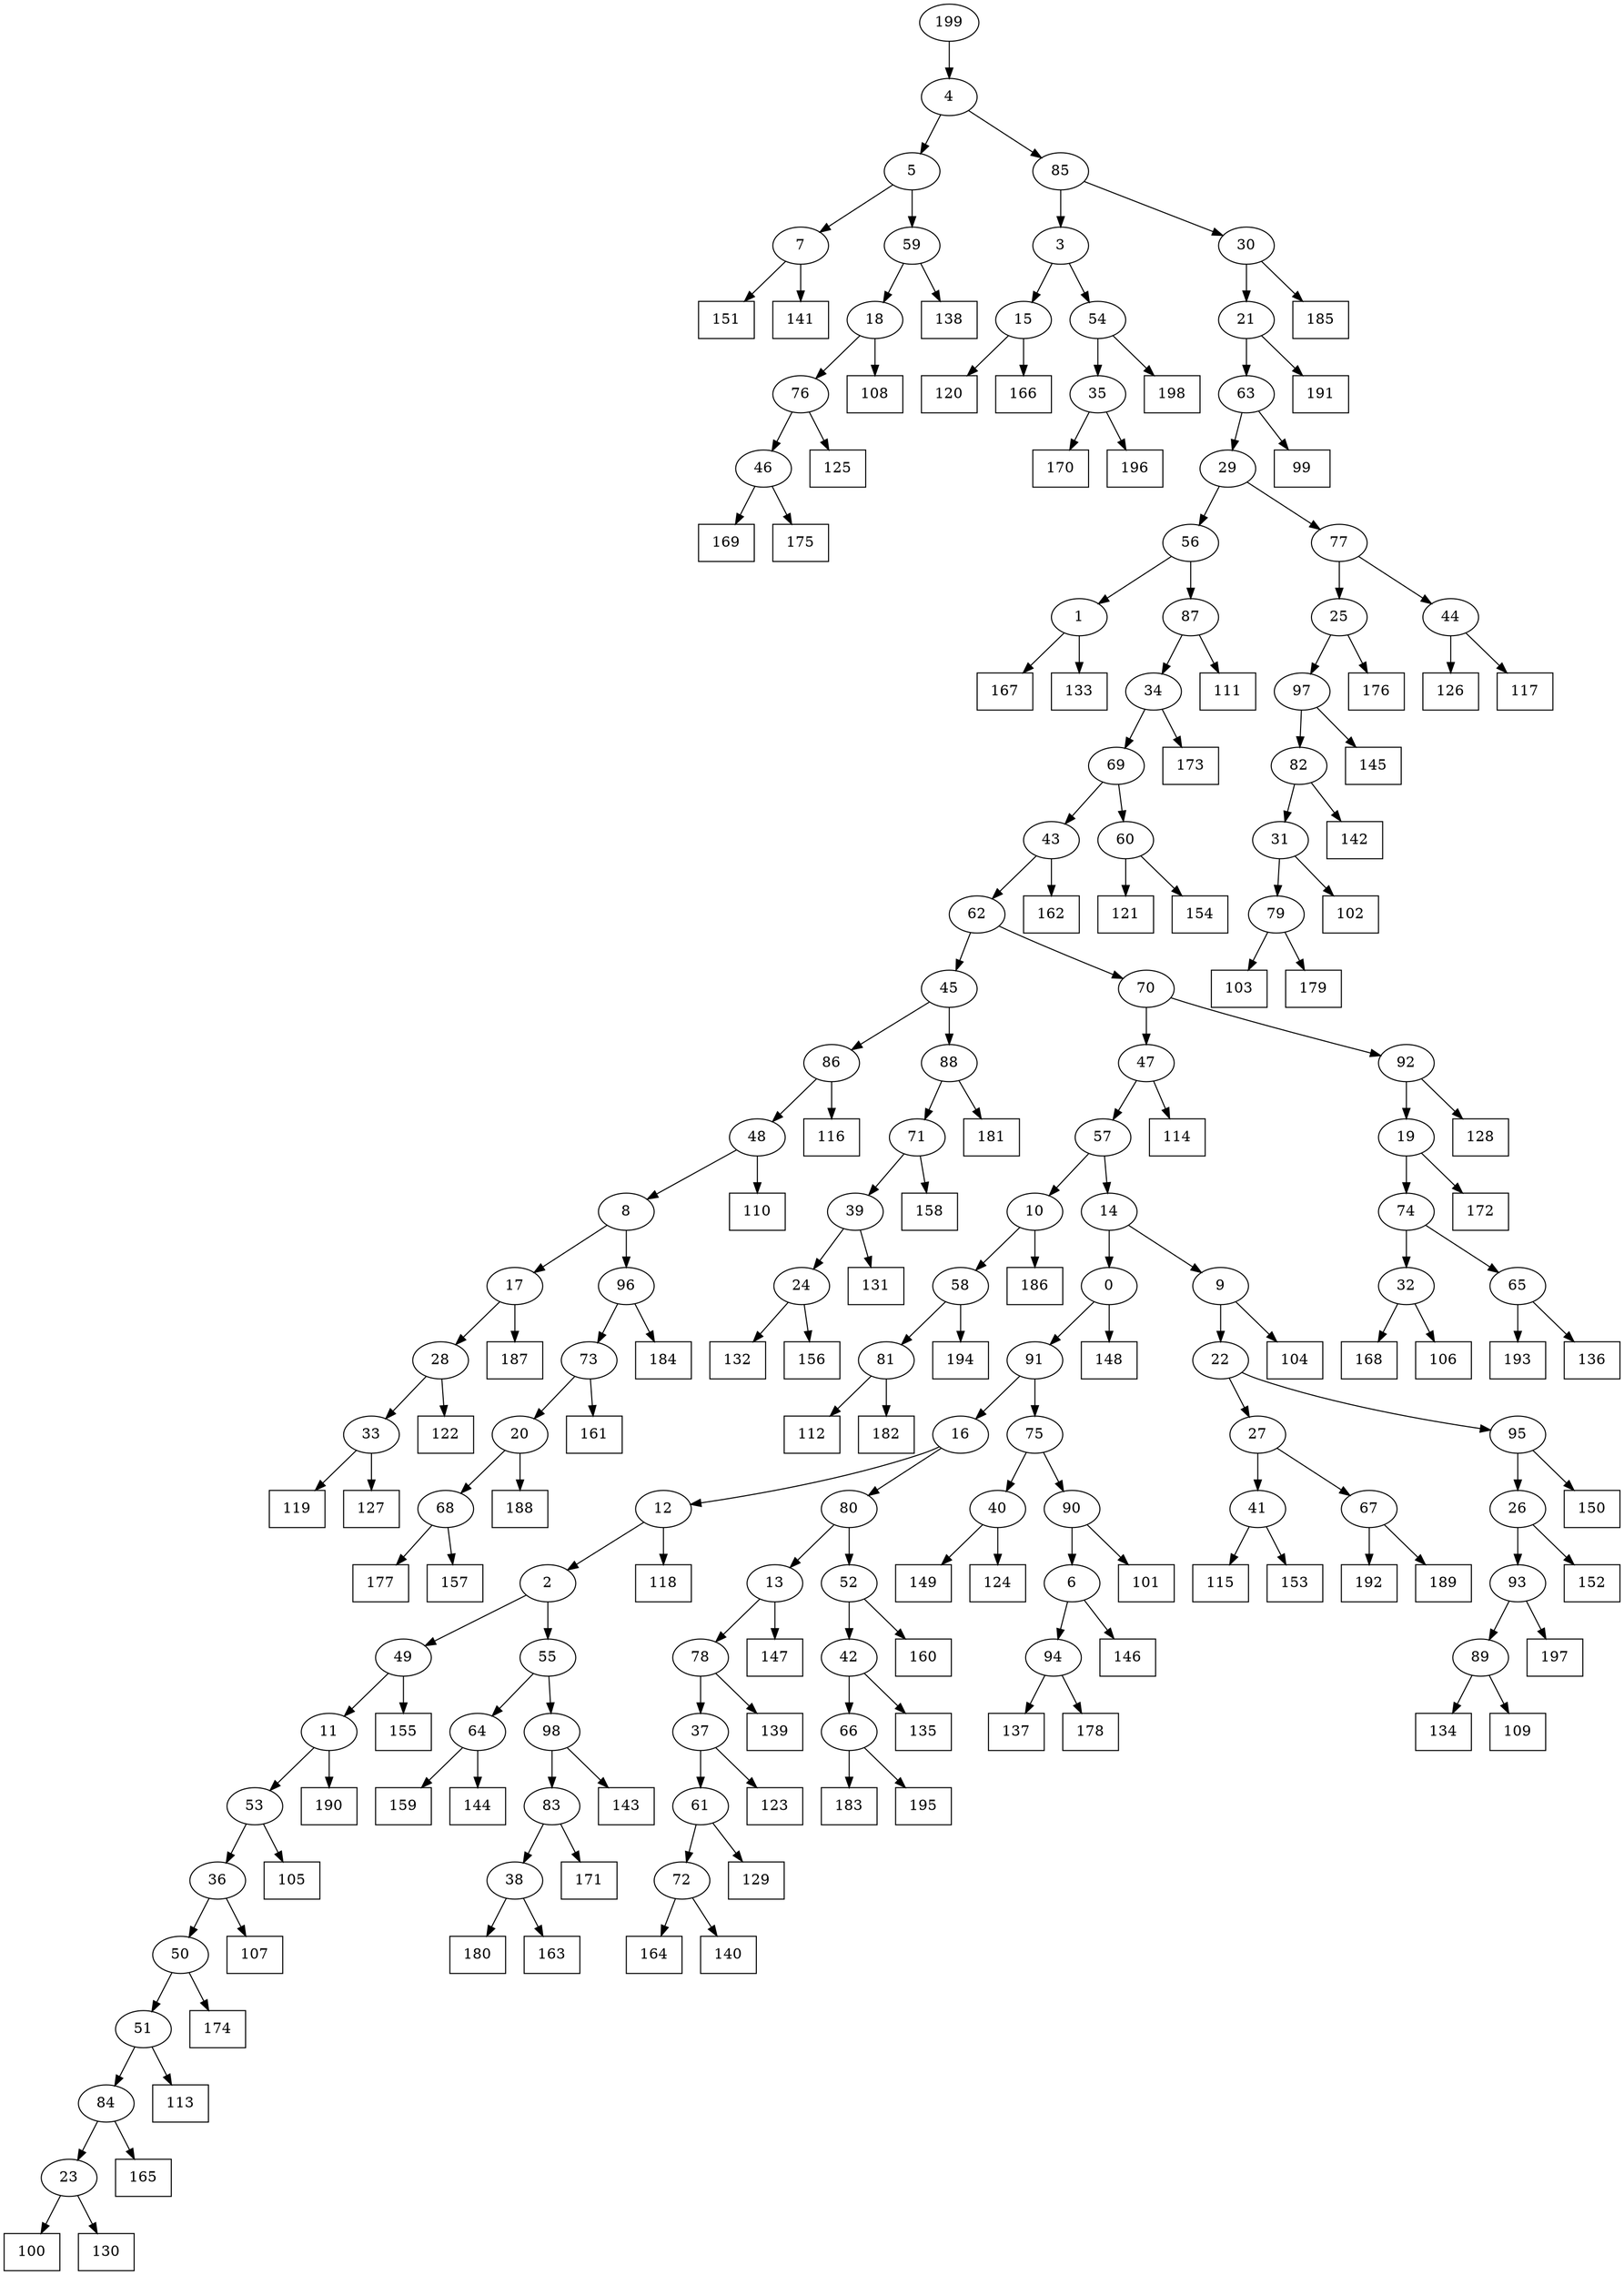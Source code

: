 digraph G {
0[label="0"];
1[label="1"];
2[label="2"];
3[label="3"];
4[label="4"];
5[label="5"];
6[label="6"];
7[label="7"];
8[label="8"];
9[label="9"];
10[label="10"];
11[label="11"];
12[label="12"];
13[label="13"];
14[label="14"];
15[label="15"];
16[label="16"];
17[label="17"];
18[label="18"];
19[label="19"];
20[label="20"];
21[label="21"];
22[label="22"];
23[label="23"];
24[label="24"];
25[label="25"];
26[label="26"];
27[label="27"];
28[label="28"];
29[label="29"];
30[label="30"];
31[label="31"];
32[label="32"];
33[label="33"];
34[label="34"];
35[label="35"];
36[label="36"];
37[label="37"];
38[label="38"];
39[label="39"];
40[label="40"];
41[label="41"];
42[label="42"];
43[label="43"];
44[label="44"];
45[label="45"];
46[label="46"];
47[label="47"];
48[label="48"];
49[label="49"];
50[label="50"];
51[label="51"];
52[label="52"];
53[label="53"];
54[label="54"];
55[label="55"];
56[label="56"];
57[label="57"];
58[label="58"];
59[label="59"];
60[label="60"];
61[label="61"];
62[label="62"];
63[label="63"];
64[label="64"];
65[label="65"];
66[label="66"];
67[label="67"];
68[label="68"];
69[label="69"];
70[label="70"];
71[label="71"];
72[label="72"];
73[label="73"];
74[label="74"];
75[label="75"];
76[label="76"];
77[label="77"];
78[label="78"];
79[label="79"];
80[label="80"];
81[label="81"];
82[label="82"];
83[label="83"];
84[label="84"];
85[label="85"];
86[label="86"];
87[label="87"];
88[label="88"];
89[label="89"];
90[label="90"];
91[label="91"];
92[label="92"];
93[label="93"];
94[label="94"];
95[label="95"];
96[label="96"];
97[label="97"];
98[label="98"];
99[shape=box,label="148"];
100[shape=box,label="159"];
101[shape=box,label="184"];
102[shape=box,label="177"];
103[shape=box,label="167"];
104[shape=box,label="100"];
105[shape=box,label="157"];
106[shape=box,label="125"];
107[shape=box,label="128"];
108[shape=box,label="193"];
109[shape=box,label="165"];
110[shape=box,label="103"];
111[shape=box,label="112"];
112[shape=box,label="146"];
113[shape=box,label="99"];
114[shape=box,label="110"];
115[shape=box,label="158"];
116[shape=box,label="180"];
117[shape=box,label="120"];
118[shape=box,label="104"];
119[shape=box,label="188"];
120[shape=box,label="190"];
121[shape=box,label="179"];
122[shape=box,label="161"];
123[shape=box,label="151"];
124[shape=box,label="121"];
125[shape=box,label="101"];
126[shape=box,label="119"];
127[shape=box,label="183"];
128[shape=box,label="126"];
129[shape=box,label="169"];
130[shape=box,label="118"];
131[shape=box,label="191"];
132[shape=box,label="123"];
133[shape=box,label="187"];
134[shape=box,label="137"];
135[shape=box,label="143"];
136[shape=box,label="138"];
137[shape=box,label="163"];
138[shape=box,label="131"];
139[shape=box,label="132"];
140[shape=box,label="194"];
141[shape=box,label="130"];
142[shape=box,label="186"];
143[shape=box,label="145"];
144[shape=box,label="142"];
145[shape=box,label="172"];
146[shape=box,label="107"];
147[shape=box,label="129"];
148[shape=box,label="135"];
149[shape=box,label="164"];
150[shape=box,label="197"];
151[shape=box,label="182"];
152[shape=box,label="170"];
153[shape=box,label="133"];
154[shape=box,label="127"];
155[shape=box,label="136"];
156[shape=box,label="144"];
157[shape=box,label="192"];
158[shape=box,label="116"];
159[shape=box,label="198"];
160[shape=box,label="152"];
161[shape=box,label="149"];
162[shape=box,label="189"];
163[shape=box,label="176"];
164[shape=box,label="181"];
165[shape=box,label="111"];
166[shape=box,label="140"];
167[shape=box,label="102"];
168[shape=box,label="115"];
169[shape=box,label="134"];
170[shape=box,label="196"];
171[shape=box,label="185"];
172[shape=box,label="153"];
173[shape=box,label="154"];
174[shape=box,label="124"];
175[shape=box,label="105"];
176[shape=box,label="141"];
177[shape=box,label="139"];
178[shape=box,label="160"];
179[shape=box,label="108"];
180[shape=box,label="166"];
181[shape=box,label="155"];
182[shape=box,label="147"];
183[shape=box,label="171"];
184[shape=box,label="173"];
185[shape=box,label="156"];
186[shape=box,label="150"];
187[shape=box,label="168"];
188[shape=box,label="178"];
189[shape=box,label="175"];
190[shape=box,label="174"];
191[shape=box,label="195"];
192[shape=box,label="114"];
193[shape=box,label="106"];
194[shape=box,label="117"];
195[shape=box,label="162"];
196[shape=box,label="113"];
197[shape=box,label="122"];
198[shape=box,label="109"];
199[label="199"];
21->131 ;
52->178 ;
30->171 ;
18->179 ;
23->104 ;
41->172 ;
67->157 ;
1->103 ;
48->114 ;
90->125 ;
15->117 ;
40->161 ;
24->139 ;
12->130 ;
81->151 ;
60->173 ;
31->167 ;
32->193 ;
49->181 ;
25->163 ;
78->177 ;
71->115 ;
57->10 ;
2->55 ;
46->129 ;
38->116 ;
57->14 ;
20->119 ;
50->190 ;
6->112 ;
97->143 ;
82->144 ;
66->127 ;
36->146 ;
35->170 ;
72->149 ;
70->92 ;
92->107 ;
16->80 ;
22->27 ;
15->180 ;
47->57 ;
59->136 ;
55->98 ;
98->83 ;
97->82 ;
86->48 ;
73->122 ;
45->88 ;
53->36 ;
73->20 ;
81->111 ;
69->43 ;
43->195 ;
47->192 ;
25->97 ;
74->32 ;
10->142 ;
39->138 ;
89->198 ;
27->41 ;
41->168 ;
58->140 ;
5->59 ;
199->4 ;
93->89 ;
23->141 ;
19->145 ;
84->109 ;
33->154 ;
35->152 ;
28->197 ;
32->187 ;
83->38 ;
38->137 ;
85->30 ;
30->21 ;
86->158 ;
79->121 ;
21->63 ;
7->123 ;
3->54 ;
54->159 ;
16->12 ;
65->108 ;
91->75 ;
75->40 ;
72->166 ;
68->102 ;
53->175 ;
92->19 ;
64->100 ;
88->164 ;
63->29 ;
88->71 ;
42->66 ;
51->196 ;
61->147 ;
82->31 ;
69->60 ;
60->124 ;
20->68 ;
44->128 ;
13->182 ;
70->47 ;
55->64 ;
64->156 ;
42->148 ;
65->155 ;
34->69 ;
85->3 ;
3->15 ;
59->18 ;
26->160 ;
48->8 ;
26->93 ;
93->150 ;
98->135 ;
14->0 ;
75->90 ;
90->6 ;
5->7 ;
80->13 ;
45->86 ;
24->185 ;
13->78 ;
71->39 ;
39->24 ;
1->153 ;
89->169 ;
80->52 ;
52->42 ;
17->28 ;
91->16 ;
12->2 ;
2->49 ;
40->174 ;
56->1 ;
77->25 ;
61->72 ;
46->189 ;
50->51 ;
51->84 ;
83->183 ;
49->11 ;
11->120 ;
94->134 ;
44->194 ;
37->132 ;
31->79 ;
79->110 ;
4->85 ;
87->165 ;
54->35 ;
78->37 ;
37->61 ;
63->113 ;
95->186 ;
29->56 ;
62->70 ;
96->73 ;
84->23 ;
29->77 ;
77->44 ;
68->105 ;
27->67 ;
67->162 ;
11->53 ;
56->87 ;
8->17 ;
43->62 ;
62->45 ;
66->191 ;
28->33 ;
33->126 ;
19->74 ;
74->65 ;
17->133 ;
95->26 ;
18->76 ;
76->106 ;
4->5 ;
87->34 ;
34->184 ;
0->91 ;
8->96 ;
96->101 ;
0->99 ;
9->22 ;
22->95 ;
36->50 ;
14->9 ;
9->118 ;
7->176 ;
6->94 ;
94->188 ;
76->46 ;
10->58 ;
58->81 ;
}

